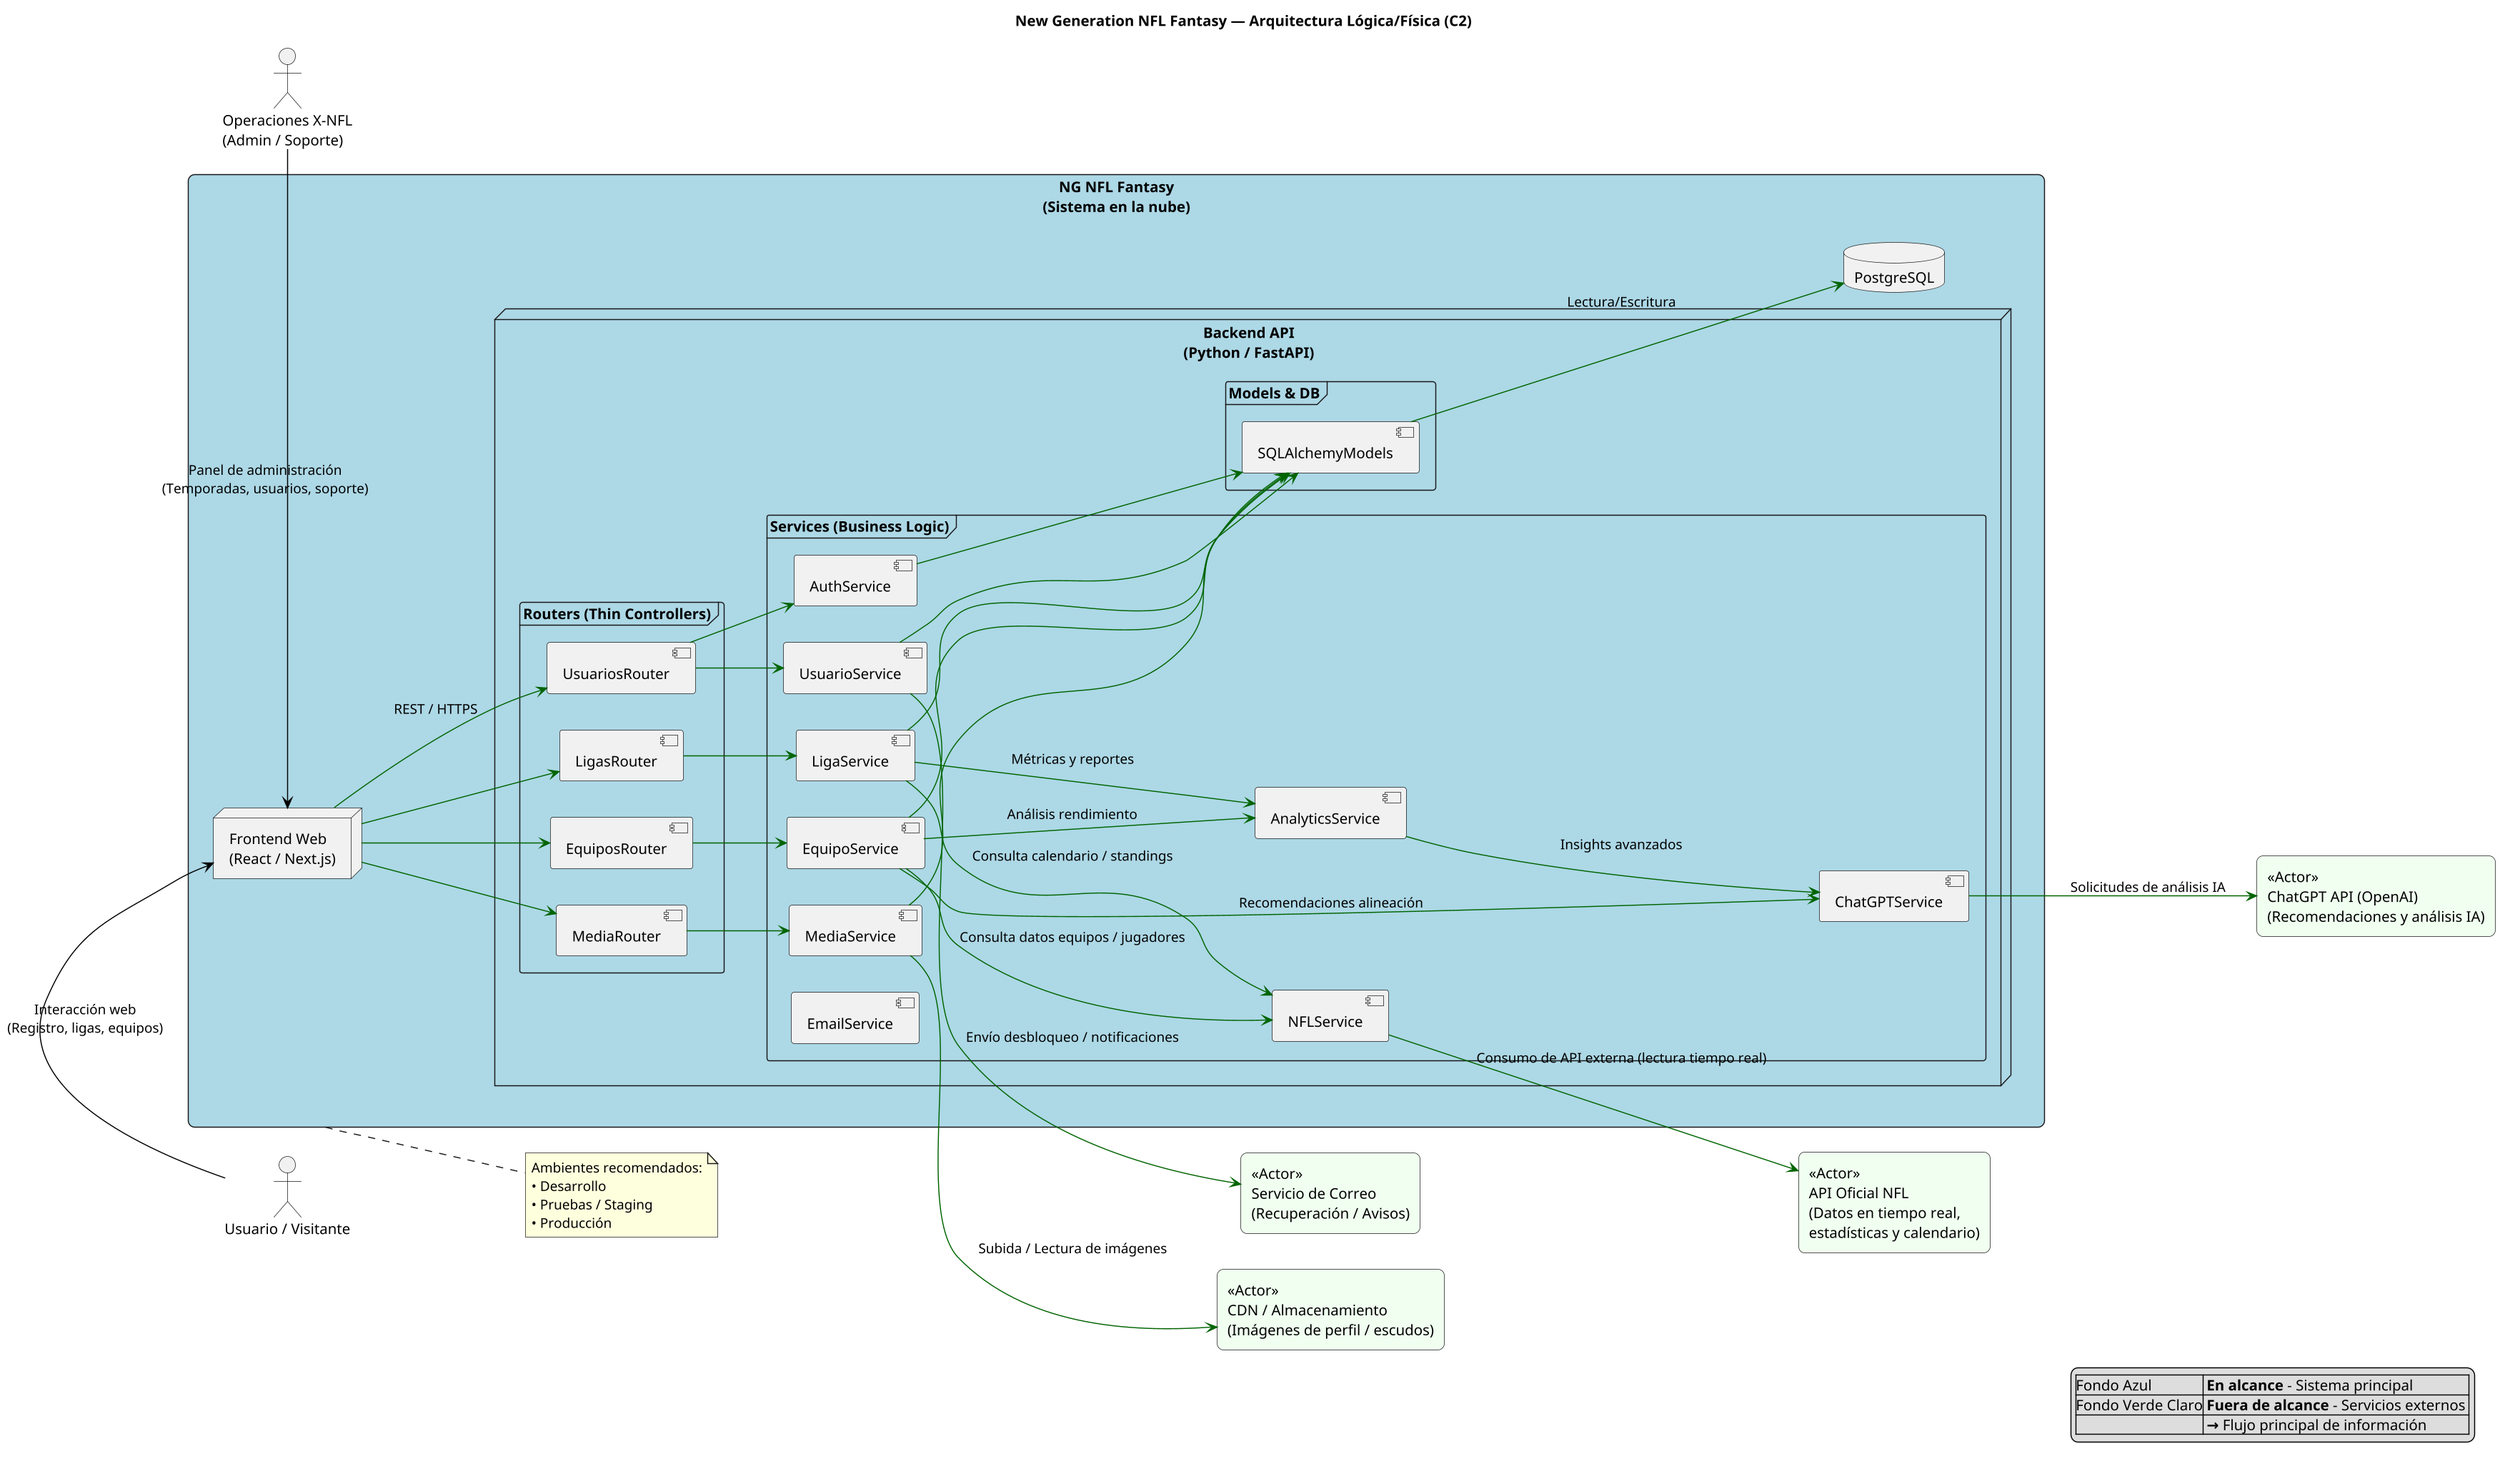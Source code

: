 @startuml C2
title New Generation NFL Fantasy — Arquitectura Lógica/Física (C2)

skinparam dpi 140
skinparam rectangle {
  RoundCorner 12
}
skinparam packageStyle rectangle
left to right direction

actor "Usuario / Visitante" as Usuario
actor "Operaciones X-NFL\n(Admin / Soporte)" as Admin

rectangle "NG NFL Fantasy\n(Sistema en la nube)" as Sistema #LightBlue {
  node "Frontend Web\n(React / Next.js)" as FRONT
  node "Backend API\n(Python / FastAPI)" as BACK {
    frame "Routers (Thin Controllers)" as Routers {
      component UsuariosRouter
      component EquiposRouter
      component LigasRouter
      component MediaRouter
    }
    frame "Services (Business Logic)" as Services {
      component AuthService
      component UsuarioService
      component EquipoService
      component LigaService
      component MediaService
      component NFLService
      component ChatGPTService
      component EmailService
      component AnalyticsService
    }
    frame "Models & DB" as ModelsDB {
      component SQLAlchemyModels
    }
  }
  database "PostgreSQL" as DB

  FRONT -[#DarkGreen]-> UsuariosRouter : REST / HTTPS
  FRONT -[#DarkGreen]-> EquiposRouter
  FRONT -[#DarkGreen]-> LigasRouter
  FRONT -[#DarkGreen]-> MediaRouter

  UsuariosRouter -[#DarkGreen]-> UsuarioService
  EquiposRouter  -[#DarkGreen]-> EquipoService
  LigasRouter    -[#DarkGreen]-> LigaService
  MediaRouter    -[#DarkGreen]-> MediaService
  UsuariosRouter -[#DarkGreen]-> AuthService

  AuthService -[#DarkGreen]-> SQLAlchemyModels
  UsuarioService -[#DarkGreen]-> SQLAlchemyModels
  EquipoService -[#DarkGreen]-> SQLAlchemyModels
  LigaService -[#DarkGreen]-> SQLAlchemyModels
  MediaService -[#DarkGreen]-> SQLAlchemyModels
  SQLAlchemyModels -[#DarkGreen]-> DB : Lectura/Escritura
}

' Sistemas externos
rectangle "<<Actor>>\nAPI Oficial NFL\n(Datos en tiempo real,\nestadísticas y calendario)" as NFL #HoneyDew
rectangle "<<Actor>>\nChatGPT API (OpenAI)\n(Recomendaciones y análisis IA)" as CHATGPT #HoneyDew
rectangle "<<Actor>>\nServicio de Correo\n(Recuperación / Avisos)" as MAIL #HoneyDew
rectangle "<<Actor>>\nCDN / Almacenamiento\n(Imágenes de perfil / escudos)" as CDN #HoneyDew

UsuarioService -[#DarkGreen]-> MAIL : Envío desbloqueo / notificaciones
MediaService -[#DarkGreen]-> CDN : Subida / Lectura de imágenes
EquipoService -[#DarkGreen]-> NFLService : Consulta datos equipos / jugadores
EquipoService -[#DarkGreen]-> ChatGPTService : Recomendaciones alineación
LigaService -[#DarkGreen]-> NFLService : Consulta calendario / standings
LigaService -[#DarkGreen]-> AnalyticsService : Métricas y reportes
EquipoService -[#DarkGreen]-> AnalyticsService : Análisis rendimiento
NFLService -[#DarkGreen]-> NFL : Consumo de API externa (lectura tiempo real)
ChatGPTService -[#DarkGreen]-> CHATGPT : Solicitudes de análisis IA
AnalyticsService -[#DarkGreen]-> ChatGPTService : Insights avanzados

' Actores externos
Usuario -[#Black]> FRONT : Interacción web\n(Registro, ligas, equipos)
Admin -[#Black]> FRONT : Panel de administración\n(Temporadas, usuarios, soporte)

note right of Sistema
  Ambientes recomendados:
  • Desarrollo
  • Pruebas / Staging
  • Producción
end note

legend right
  |Fondo Azul| **En alcance** – Sistema principal |
  |Fondo Verde Claro| **Fuera de alcance** – Servicios externos |
  | | **→** Flujo principal de información |
endlegend
@enduml
